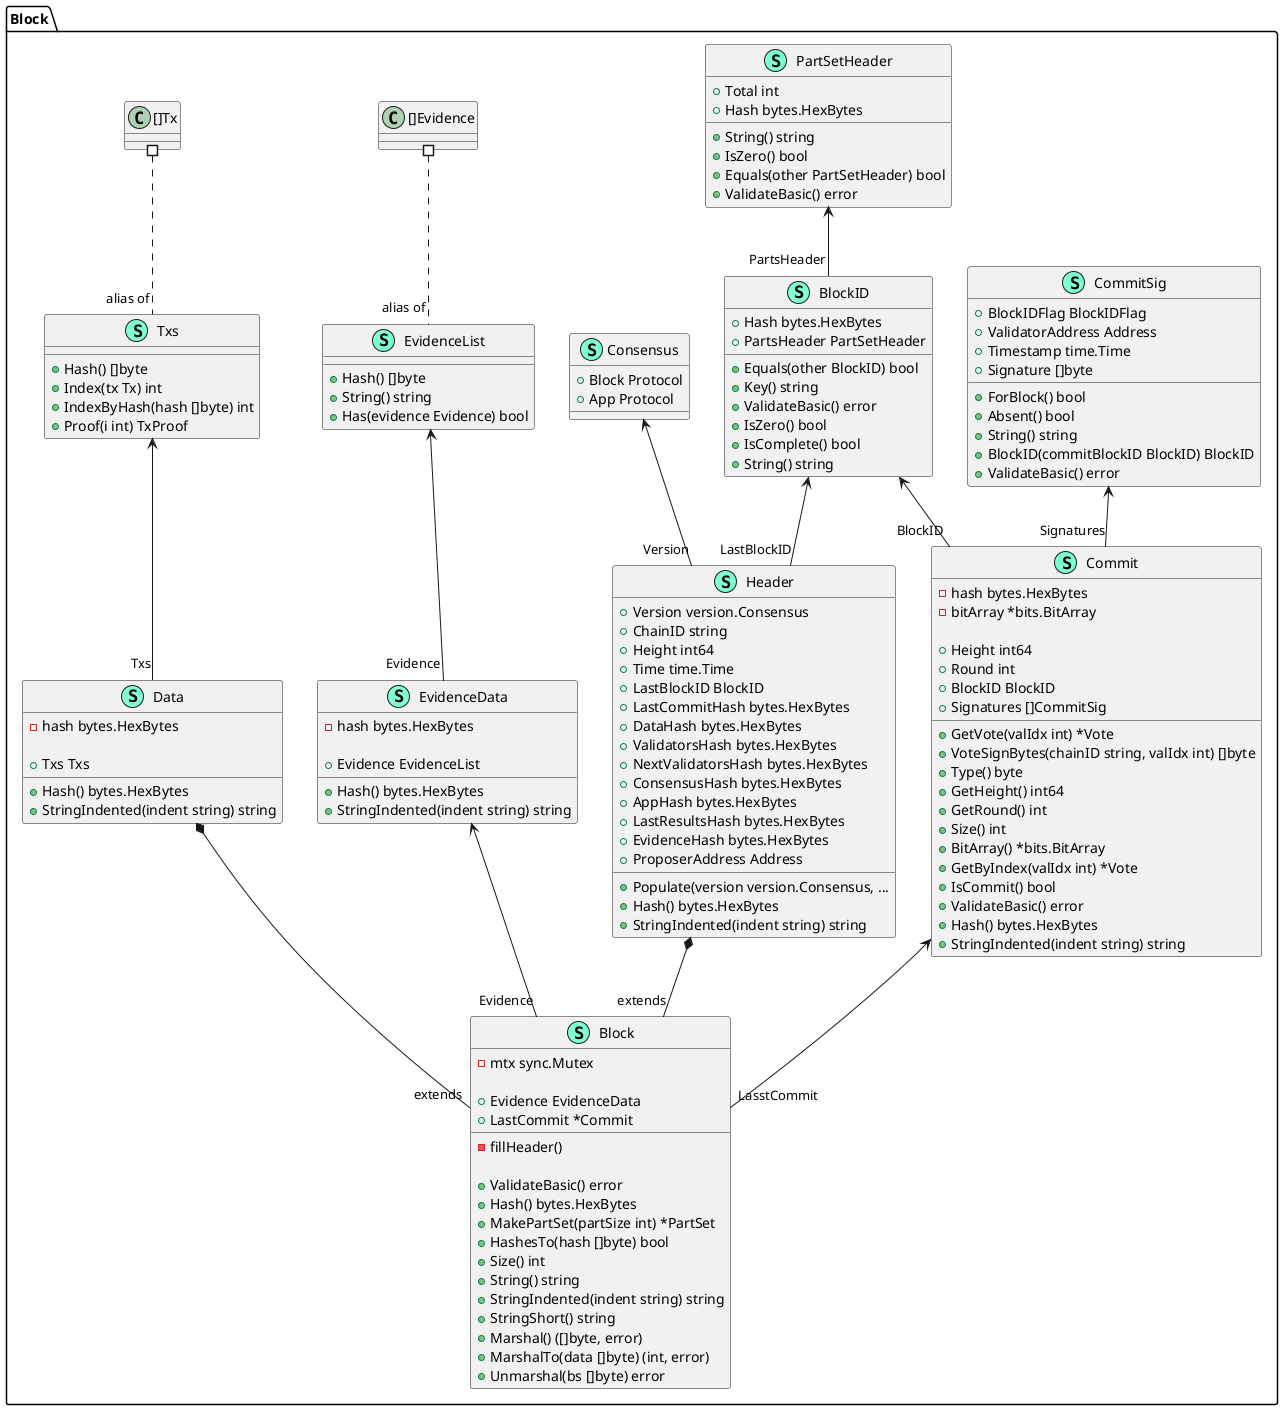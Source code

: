 @startuml
namespace Block {
    class Block << (S,Aquamarine) >> {
        - mtx sync.Mutex

        + Evidence EvidenceData
        + LastCommit *Commit

        - fillHeader() 

        + ValidateBasic() error
        + Hash() bytes.HexBytes
        + MakePartSet(partSize int) *PartSet
        + HashesTo(hash []byte) bool
        + Size() int
        + String() string
        + StringIndented(indent string) string
        + StringShort() string
        + Marshal() ([]byte, error)
        + MarshalTo(data []byte) (int, error)
        + Unmarshal(bs []byte) error

    }
    class BlockID << (S,Aquamarine) >> {
        + Hash bytes.HexBytes
        + PartsHeader PartSetHeader

        + Equals(other BlockID) bool
        + Key() string
        + ValidateBasic() error
        + IsZero() bool
        + IsComplete() bool
        + String() string

    }

    class Commit << (S,Aquamarine) >> {
        - hash bytes.HexBytes
        - bitArray *bits.BitArray

        + Height int64
        + Round int
        + BlockID BlockID
        + Signatures []CommitSig

        + GetVote(valIdx int) *Vote
        + VoteSignBytes(chainID string, valIdx int) []byte
        + Type() byte
        + GetHeight() int64
        + GetRound() int
        + Size() int
        + BitArray() *bits.BitArray
        + GetByIndex(valIdx int) *Vote
        + IsCommit() bool
        + ValidateBasic() error
        + Hash() bytes.HexBytes
        + StringIndented(indent string) string

    }
    class CommitSig << (S,Aquamarine) >> {
        + BlockIDFlag BlockIDFlag
        + ValidatorAddress Address
        + Timestamp time.Time
        + Signature []byte

        + ForBlock() bool
        + Absent() bool
        + String() string
        + BlockID(commitBlockID BlockID) BlockID
        + ValidateBasic() error

    }
    class Data << (S,Aquamarine) >> {
        - hash bytes.HexBytes

        + Txs Txs

        + Hash() bytes.HexBytes
        + StringIndented(indent string) string

    }

    class EvidenceData << (S,Aquamarine) >> {
        - hash bytes.HexBytes

        + Evidence EvidenceList

        + Hash() bytes.HexBytes
        + StringIndented(indent string) string

    }
    class EvidenceList << (S,Aquamarine) >> {
        + Hash() []byte
        + String() string
        + Has(evidence Evidence) bool

    }

    class Header << (S,Aquamarine) >> {
        + Version version.Consensus
        + ChainID string
        + Height int64
        + Time time.Time
        + LastBlockID BlockID
        + LastCommitHash bytes.HexBytes
        + DataHash bytes.HexBytes
        + ValidatorsHash bytes.HexBytes
        + NextValidatorsHash bytes.HexBytes
        + ConsensusHash bytes.HexBytes
        + AppHash bytes.HexBytes
        + LastResultsHash bytes.HexBytes
        + EvidenceHash bytes.HexBytes
        + ProposerAddress Address

        + Populate(version version.Consensus, ... 
        + Hash() bytes.HexBytes
        + StringIndented(indent string) string
    }

    class Txs << (S,Aquamarine) >> {
        + Hash() []byte
        + Index(tx Tx) int
        + IndexByHash(hash []byte) int
        + Proof(i int) TxProof

    }

    class PartSetHeader << (S,Aquamarine) >> {
        + Total int
        + Hash bytes.HexBytes

        + String() string
        + IsZero() bool
        + Equals(other PartSetHeader) bool
        + ValidateBasic() error

    }

    class Consensus << (S, Aquamarine) >> {
        + Block Protocol
        + App Protocol
    }

"Block.Data" *-- "extends""Block.Block"
"Block.Header" *-- "extends""Block.Block"



"Block.BlockID" <--"LastBlockID" "Block.Header"

"Block.Commit" <-- "LasstCommit" "Block.Block"
"Block.EvidenceData" <-- "Evidence" "Block.Block"
"Block.EvidenceList" <-- "Evidence" "Block.EvidenceData"

"Block.BlockID" <-- "BlockID" "Block.Commit"
"Block.CommitSig" <-- "Signatures" "Block.Commit"

"Block.PartSetHeader" <-- "PartsHeader" "Block.BlockID"

"Block.Txs" <-- "Txs" "Block.Data"

"Block.[]Evidence" #.. "alias of""Block.EvidenceList"
"Block.[]Tx" #.. "alias of""Block.Txs"

"Block.Consensus" <-- "Version" "Block.Header"

@enduml
